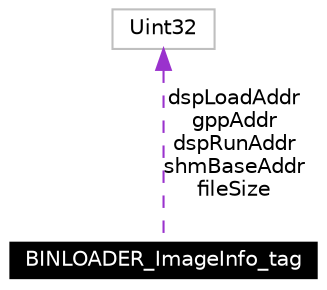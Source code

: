 digraph G
{
  edge [fontname="Helvetica",fontsize=10,labelfontname="Helvetica",labelfontsize=10];
  node [fontname="Helvetica",fontsize=10,shape=record];
  Node1 [label="BINLOADER_ImageInfo_tag",height=0.2,width=0.4,color="white", fillcolor="black", style="filled" fontcolor="white"];
  Node2 -> Node1 [dir=back,color="darkorchid3",fontsize=10,style="dashed",label="dspLoadAddr\ngppAddr\ndspRunAddr\nshmBaseAddr\nfileSize",fontname="Helvetica"];
  Node2 [label="Uint32",height=0.2,width=0.4,color="grey75", fillcolor="white", style="filled"];
}
